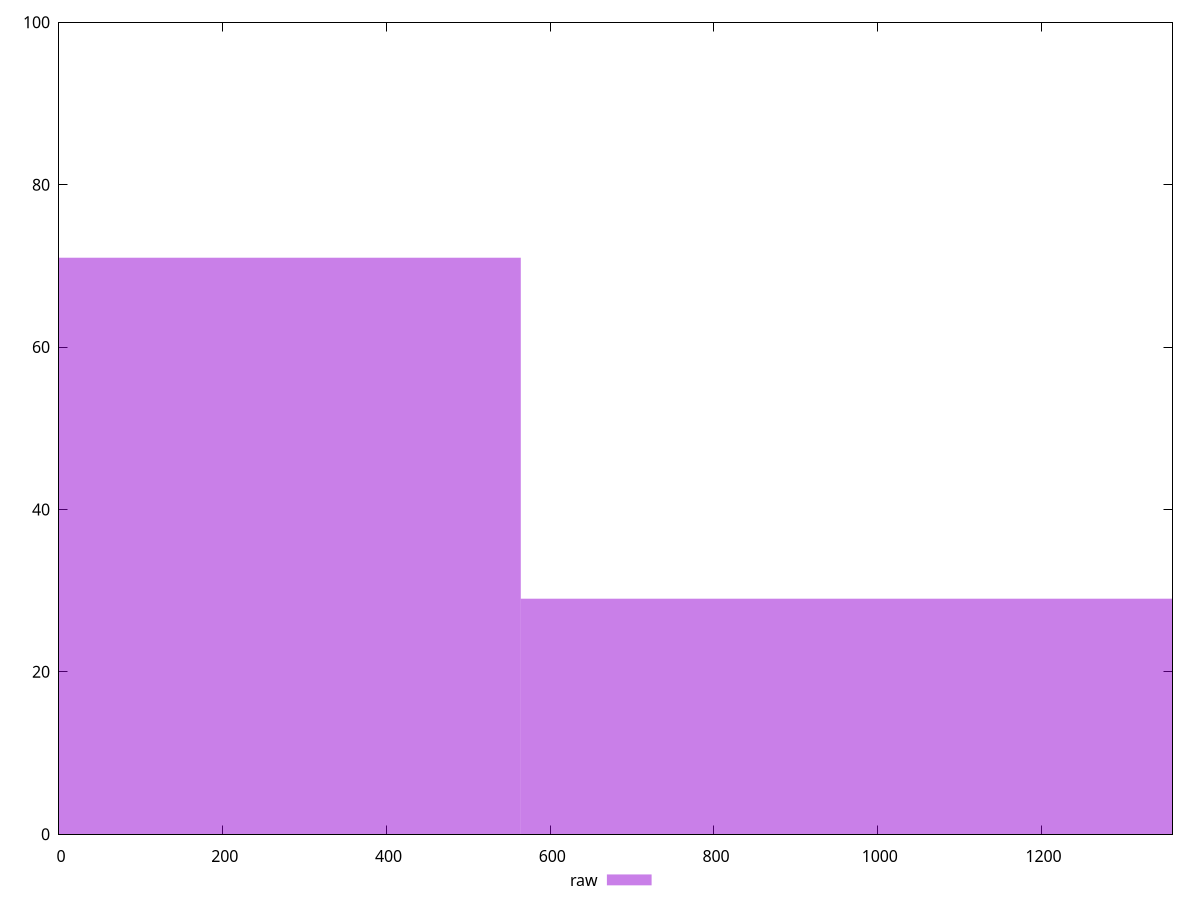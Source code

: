 reset

$raw <<EOF
0 71
1128.0377079186997 29
EOF

set key outside below
set boxwidth 1128.0377079186997
set xrange [0:1360]
set yrange [0:100]
set trange [0:100]
set style fill transparent solid 0.5 noborder
set terminal svg size 640, 490 enhanced background rgb 'white'
set output "reprap/offscreen-images/samples/pages/raw/histogram.svg"

plot $raw title "raw" with boxes

reset
